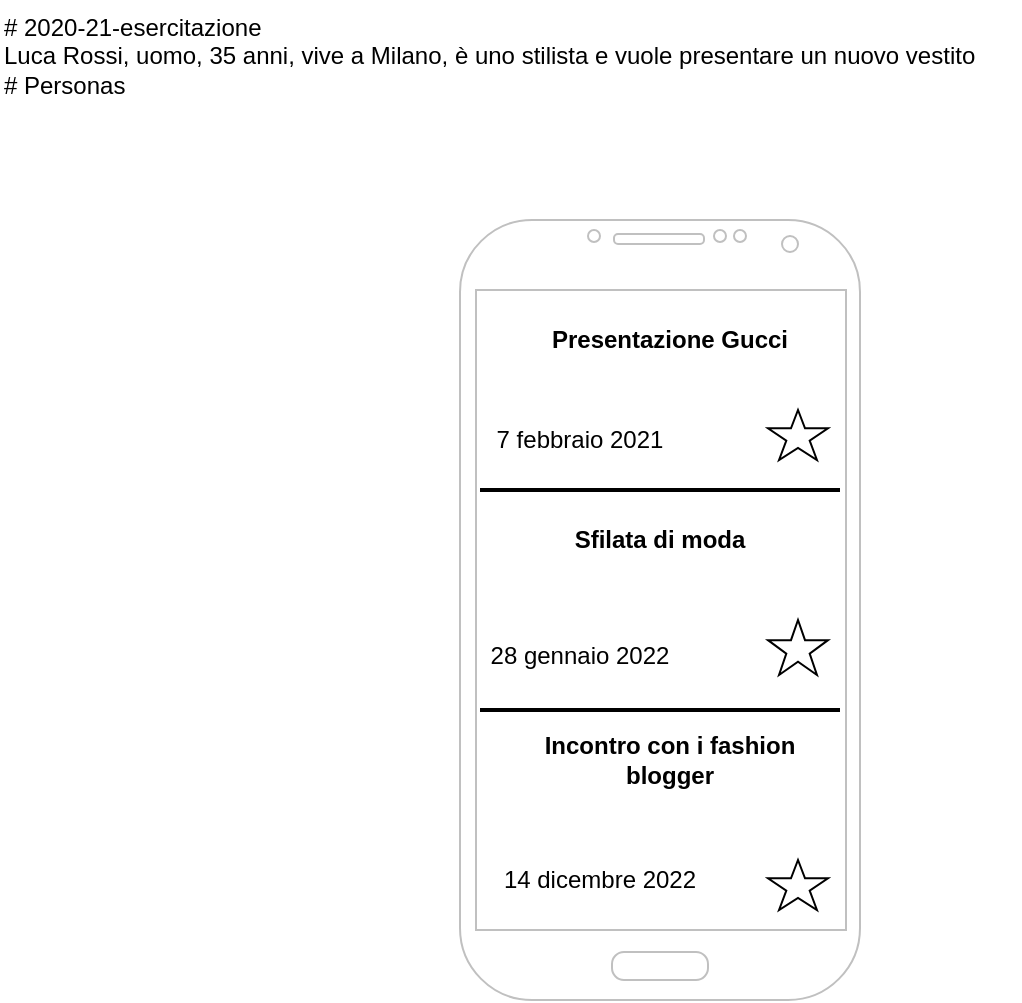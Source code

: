 <mxfile version="14.2.7" type="device"><diagram id="29vnxSEBxa8spsdWBE_i" name="Page-1"><mxGraphModel dx="1102" dy="614" grid="1" gridSize="10" guides="1" tooltips="1" connect="1" arrows="1" fold="1" page="1" pageScale="1" pageWidth="827" pageHeight="1169" math="0" shadow="0"><root><mxCell id="0"/><mxCell id="1" parent="0"/><mxCell id="BBQg1lFuuY6sDi0Ne9cz-1" value="# 2020-21-esercitazione&lt;br&gt;Luca Rossi, uomo, 35 anni, vive a Milano, è uno stilista e vuole presentare un nuovo vestito&lt;br&gt;# Personas" style="text;whiteSpace=wrap;html=1;" vertex="1" parent="1"><mxGeometry width="510" height="60" as="geometry"/></mxCell><mxCell id="BBQg1lFuuY6sDi0Ne9cz-2" value="" style="verticalLabelPosition=bottom;verticalAlign=top;html=1;shadow=0;dashed=0;strokeWidth=1;shape=mxgraph.android.phone2;strokeColor=#c0c0c0;" vertex="1" parent="1"><mxGeometry x="230" y="110" width="200" height="390" as="geometry"/></mxCell><mxCell id="BBQg1lFuuY6sDi0Ne9cz-3" value="" style="line;strokeWidth=2;html=1;" vertex="1" parent="1"><mxGeometry x="240" y="240" width="180" height="10" as="geometry"/></mxCell><mxCell id="BBQg1lFuuY6sDi0Ne9cz-4" value="" style="line;strokeWidth=2;html=1;" vertex="1" parent="1"><mxGeometry x="240" y="350" width="180" height="10" as="geometry"/></mxCell><mxCell id="BBQg1lFuuY6sDi0Ne9cz-5" value="Presentazione Gucci" style="text;html=1;strokeColor=none;fillColor=none;align=center;verticalAlign=middle;whiteSpace=wrap;rounded=0;fontStyle=1" vertex="1" parent="1"><mxGeometry x="250" y="160" width="170" height="20" as="geometry"/></mxCell><mxCell id="BBQg1lFuuY6sDi0Ne9cz-6" value="28 gennaio 2022" style="text;html=1;strokeColor=none;fillColor=none;align=center;verticalAlign=middle;whiteSpace=wrap;rounded=0;" vertex="1" parent="1"><mxGeometry x="210" y="317.5" width="160" height="20" as="geometry"/></mxCell><mxCell id="BBQg1lFuuY6sDi0Ne9cz-7" style="edgeStyle=orthogonalEdgeStyle;rounded=0;orthogonalLoop=1;jettySize=auto;html=1;exitX=0.5;exitY=1;exitDx=0;exitDy=0;" edge="1" parent="1" source="BBQg1lFuuY6sDi0Ne9cz-6" target="BBQg1lFuuY6sDi0Ne9cz-6"><mxGeometry relative="1" as="geometry"/></mxCell><mxCell id="BBQg1lFuuY6sDi0Ne9cz-8" value="" style="verticalLabelPosition=bottom;verticalAlign=top;html=1;shape=mxgraph.basic.star" vertex="1" parent="1"><mxGeometry x="384" y="205" width="30" height="25" as="geometry"/></mxCell><mxCell id="BBQg1lFuuY6sDi0Ne9cz-9" value="" style="verticalLabelPosition=bottom;verticalAlign=top;html=1;shape=mxgraph.basic.star" vertex="1" parent="1"><mxGeometry x="384" y="430" width="30" height="25" as="geometry"/></mxCell><mxCell id="BBQg1lFuuY6sDi0Ne9cz-10" value="" style="verticalLabelPosition=bottom;verticalAlign=top;html=1;shape=mxgraph.basic.star" vertex="1" parent="1"><mxGeometry x="384" y="310" width="30" height="27.5" as="geometry"/></mxCell><mxCell id="BBQg1lFuuY6sDi0Ne9cz-11" value="Sfilata di moda" style="text;html=1;strokeColor=none;fillColor=none;align=center;verticalAlign=middle;whiteSpace=wrap;rounded=0;fontStyle=1" vertex="1" parent="1"><mxGeometry x="285" y="260" width="90" height="20" as="geometry"/></mxCell><mxCell id="BBQg1lFuuY6sDi0Ne9cz-12" value="7 febbraio 2021" style="text;html=1;strokeColor=none;fillColor=none;align=center;verticalAlign=middle;whiteSpace=wrap;rounded=0;" vertex="1" parent="1"><mxGeometry x="240" y="210" width="100" height="20" as="geometry"/></mxCell><mxCell id="BBQg1lFuuY6sDi0Ne9cz-13" value="Incontro con i fashion blogger" style="text;html=1;strokeColor=none;fillColor=none;align=center;verticalAlign=middle;whiteSpace=wrap;rounded=0;fontStyle=1" vertex="1" parent="1"><mxGeometry x="250" y="370" width="170" height="20" as="geometry"/></mxCell><mxCell id="BBQg1lFuuY6sDi0Ne9cz-14" value="14 dicembre 2022" style="text;html=1;strokeColor=none;fillColor=none;align=center;verticalAlign=middle;whiteSpace=wrap;rounded=0;" vertex="1" parent="1"><mxGeometry x="230" y="430" width="140" height="20" as="geometry"/></mxCell></root></mxGraphModel></diagram></mxfile>